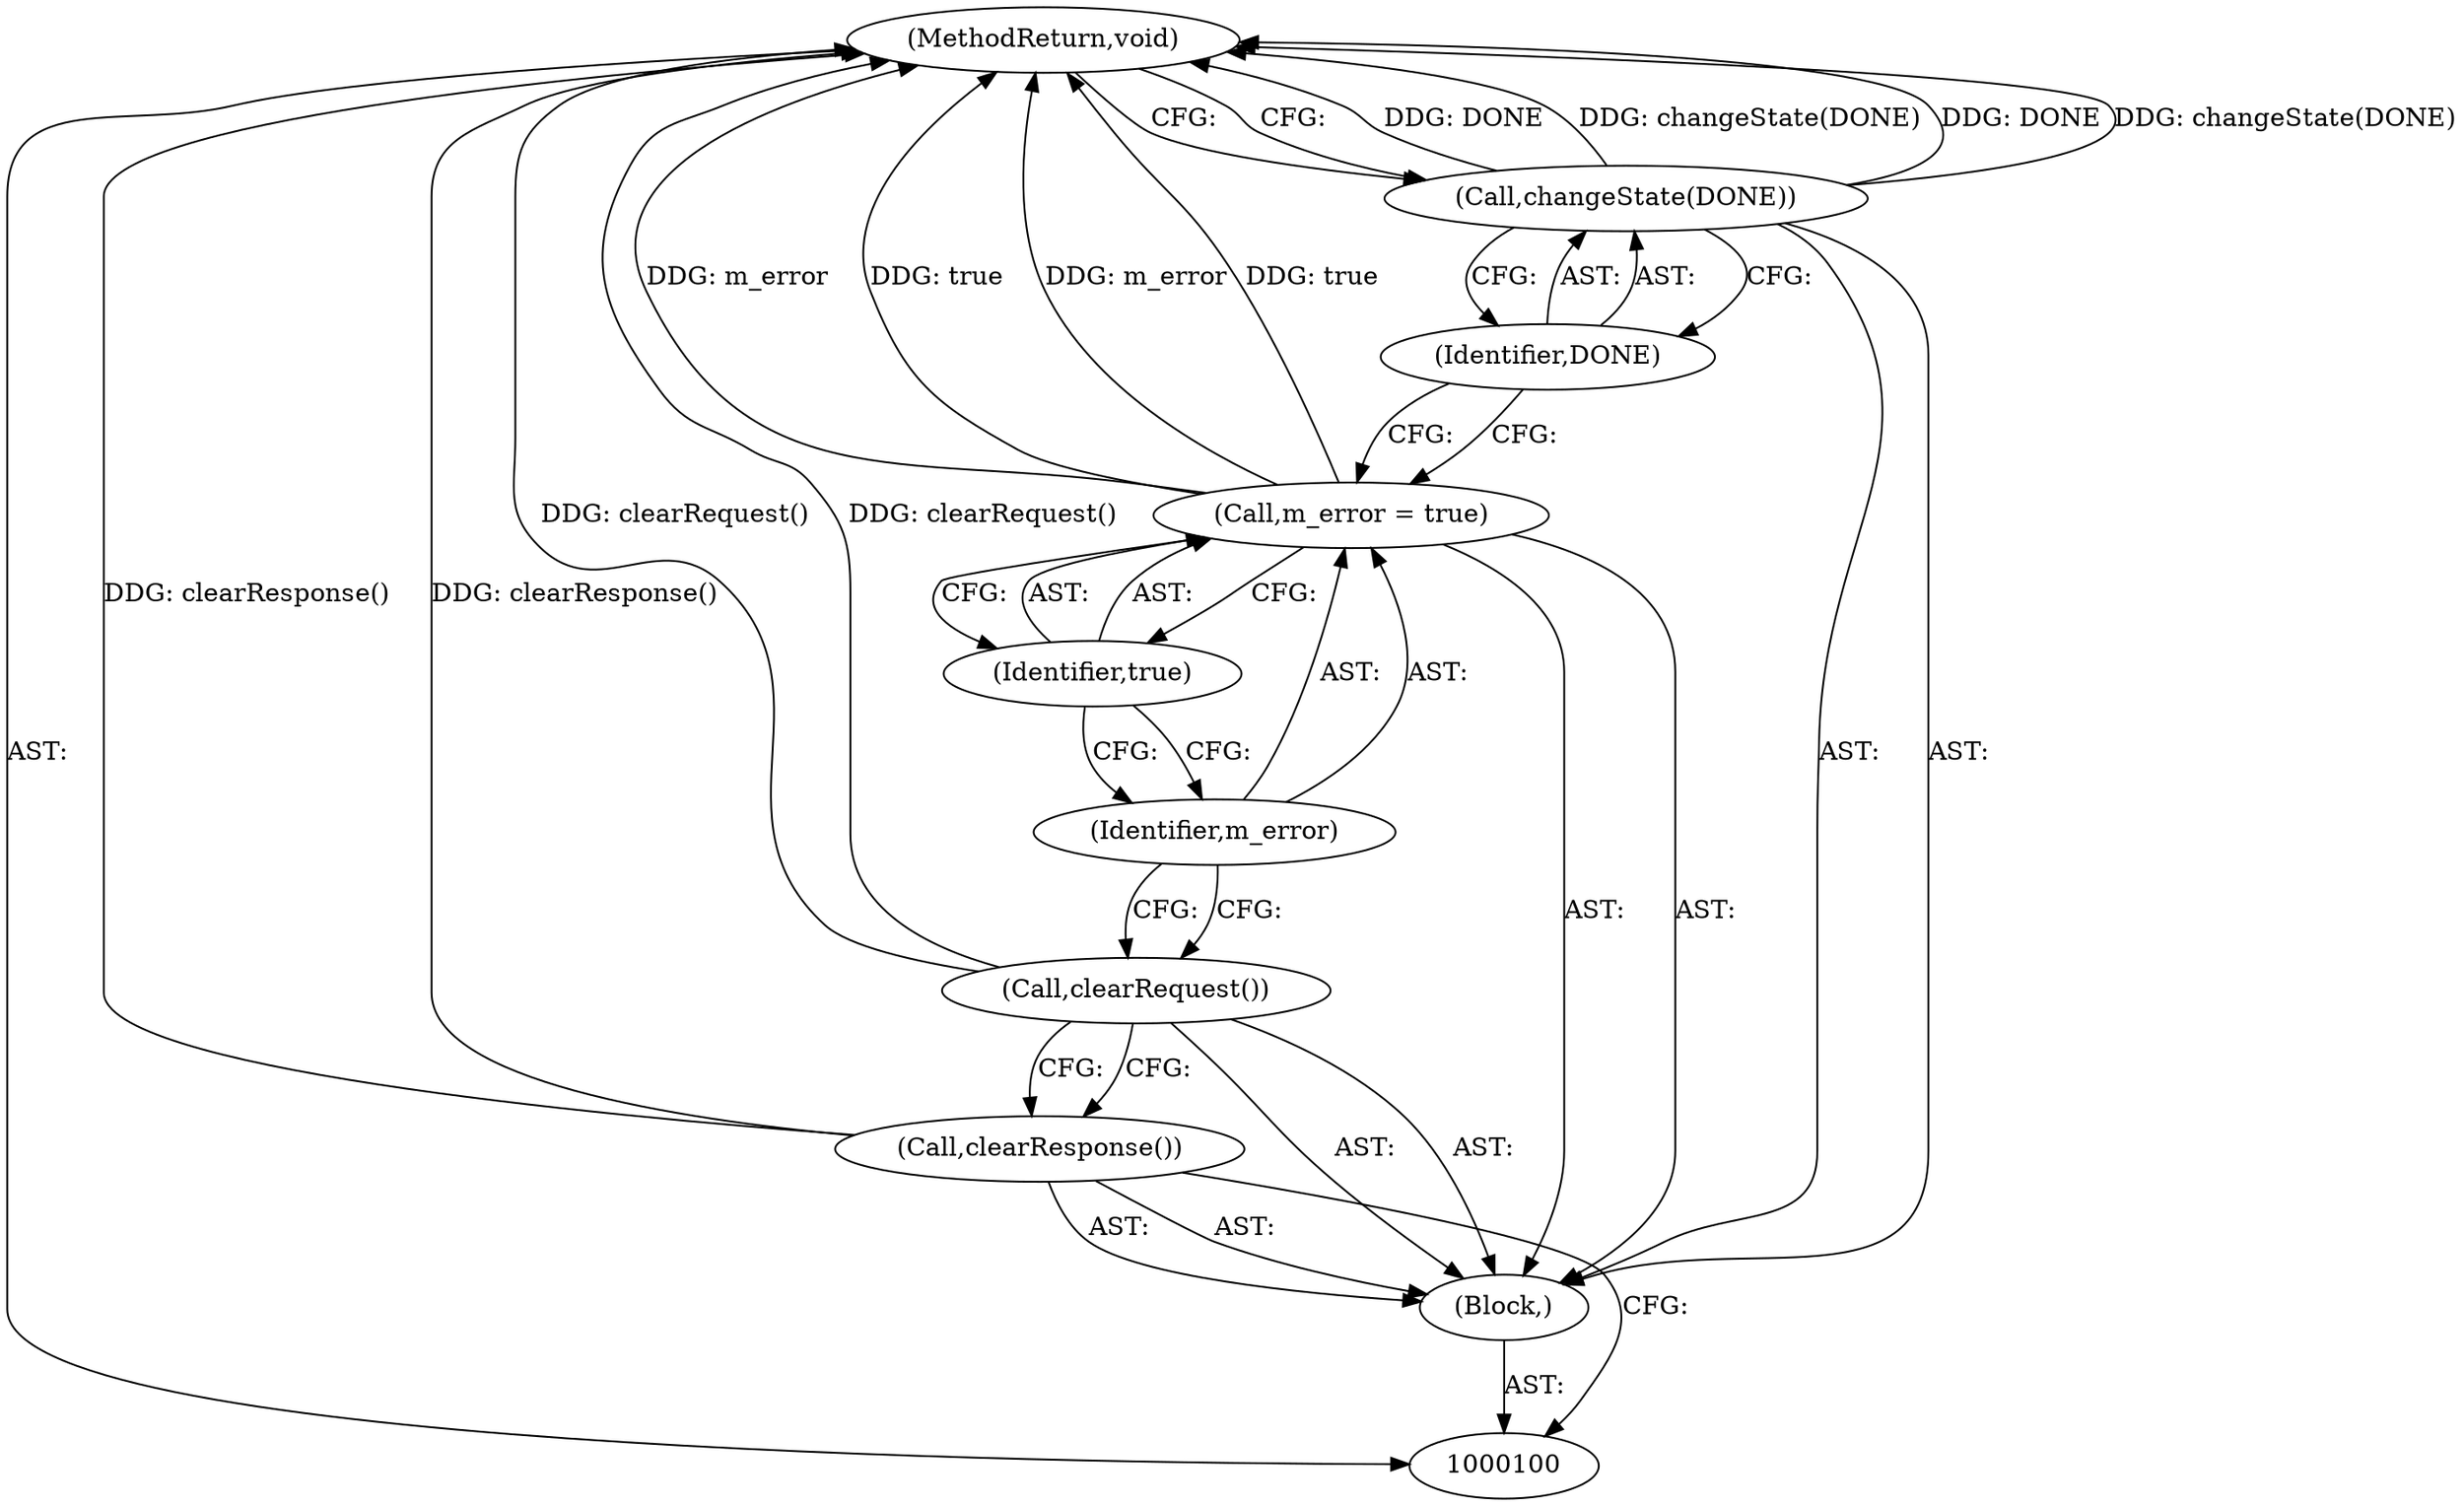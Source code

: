 digraph "1_Chrome_aa1a102f73565feeb1d121d0d6c9524bebcdd75f_3" {
"1000109" [label="(MethodReturn,void)"];
"1000101" [label="(Block,)"];
"1000102" [label="(Call,clearResponse())"];
"1000103" [label="(Call,clearRequest())"];
"1000106" [label="(Identifier,true)"];
"1000104" [label="(Call,m_error = true)"];
"1000105" [label="(Identifier,m_error)"];
"1000108" [label="(Identifier,DONE)"];
"1000107" [label="(Call,changeState(DONE))"];
"1000109" -> "1000100"  [label="AST: "];
"1000109" -> "1000107"  [label="CFG: "];
"1000107" -> "1000109"  [label="DDG: DONE"];
"1000107" -> "1000109"  [label="DDG: changeState(DONE)"];
"1000104" -> "1000109"  [label="DDG: m_error"];
"1000104" -> "1000109"  [label="DDG: true"];
"1000103" -> "1000109"  [label="DDG: clearRequest()"];
"1000102" -> "1000109"  [label="DDG: clearResponse()"];
"1000101" -> "1000100"  [label="AST: "];
"1000102" -> "1000101"  [label="AST: "];
"1000103" -> "1000101"  [label="AST: "];
"1000104" -> "1000101"  [label="AST: "];
"1000107" -> "1000101"  [label="AST: "];
"1000102" -> "1000101"  [label="AST: "];
"1000102" -> "1000100"  [label="CFG: "];
"1000103" -> "1000102"  [label="CFG: "];
"1000102" -> "1000109"  [label="DDG: clearResponse()"];
"1000103" -> "1000101"  [label="AST: "];
"1000103" -> "1000102"  [label="CFG: "];
"1000105" -> "1000103"  [label="CFG: "];
"1000103" -> "1000109"  [label="DDG: clearRequest()"];
"1000106" -> "1000104"  [label="AST: "];
"1000106" -> "1000105"  [label="CFG: "];
"1000104" -> "1000106"  [label="CFG: "];
"1000104" -> "1000101"  [label="AST: "];
"1000104" -> "1000106"  [label="CFG: "];
"1000105" -> "1000104"  [label="AST: "];
"1000106" -> "1000104"  [label="AST: "];
"1000108" -> "1000104"  [label="CFG: "];
"1000104" -> "1000109"  [label="DDG: m_error"];
"1000104" -> "1000109"  [label="DDG: true"];
"1000105" -> "1000104"  [label="AST: "];
"1000105" -> "1000103"  [label="CFG: "];
"1000106" -> "1000105"  [label="CFG: "];
"1000108" -> "1000107"  [label="AST: "];
"1000108" -> "1000104"  [label="CFG: "];
"1000107" -> "1000108"  [label="CFG: "];
"1000107" -> "1000101"  [label="AST: "];
"1000107" -> "1000108"  [label="CFG: "];
"1000108" -> "1000107"  [label="AST: "];
"1000109" -> "1000107"  [label="CFG: "];
"1000107" -> "1000109"  [label="DDG: DONE"];
"1000107" -> "1000109"  [label="DDG: changeState(DONE)"];
}
